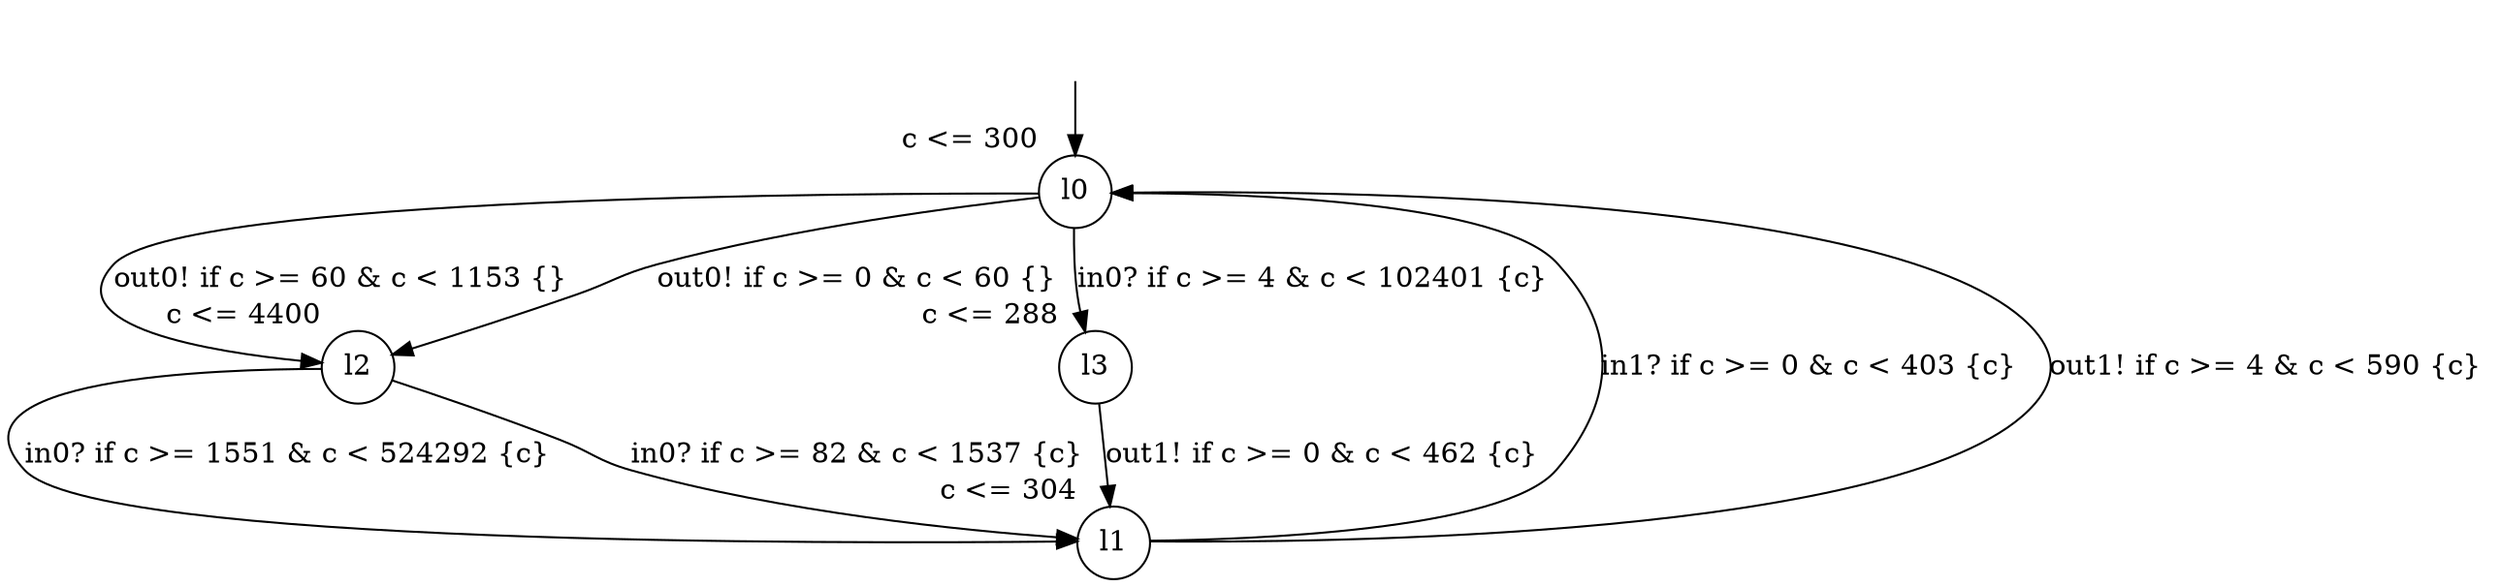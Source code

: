 digraph g {
__start0 [label="" shape="none"];
l0 [shape="circle" margin=0 label="l0", xlabel="c <= 300"];
l1 [shape="circle" margin=0 label="l1", xlabel="c <= 304"];
l2 [shape="circle" margin=0 label="l2", xlabel="c <= 4400"];
l3 [shape="circle" margin=0 label="l3", xlabel="c <= 288"];
l0 -> l3 [label="in0? if c >= 4 & c < 102401 {c} "];
l0 -> l2 [label="out0! if c >= 60 & c < 1153 {} "];
l0 -> l2 [label="out0! if c >= 0 & c < 60 {} "];
l1 -> l0 [label="in1? if c >= 0 & c < 403 {c} "];
l1 -> l0 [label="out1! if c >= 4 & c < 590 {c} "];
l2 -> l1 [label="in0? if c >= 1551 & c < 524292 {c} "];
l2 -> l1 [label="in0? if c >= 82 & c < 1537 {c} "];
l3 -> l1 [label="out1! if c >= 0 & c < 462 {c} "];
__start0 -> l0;
}
